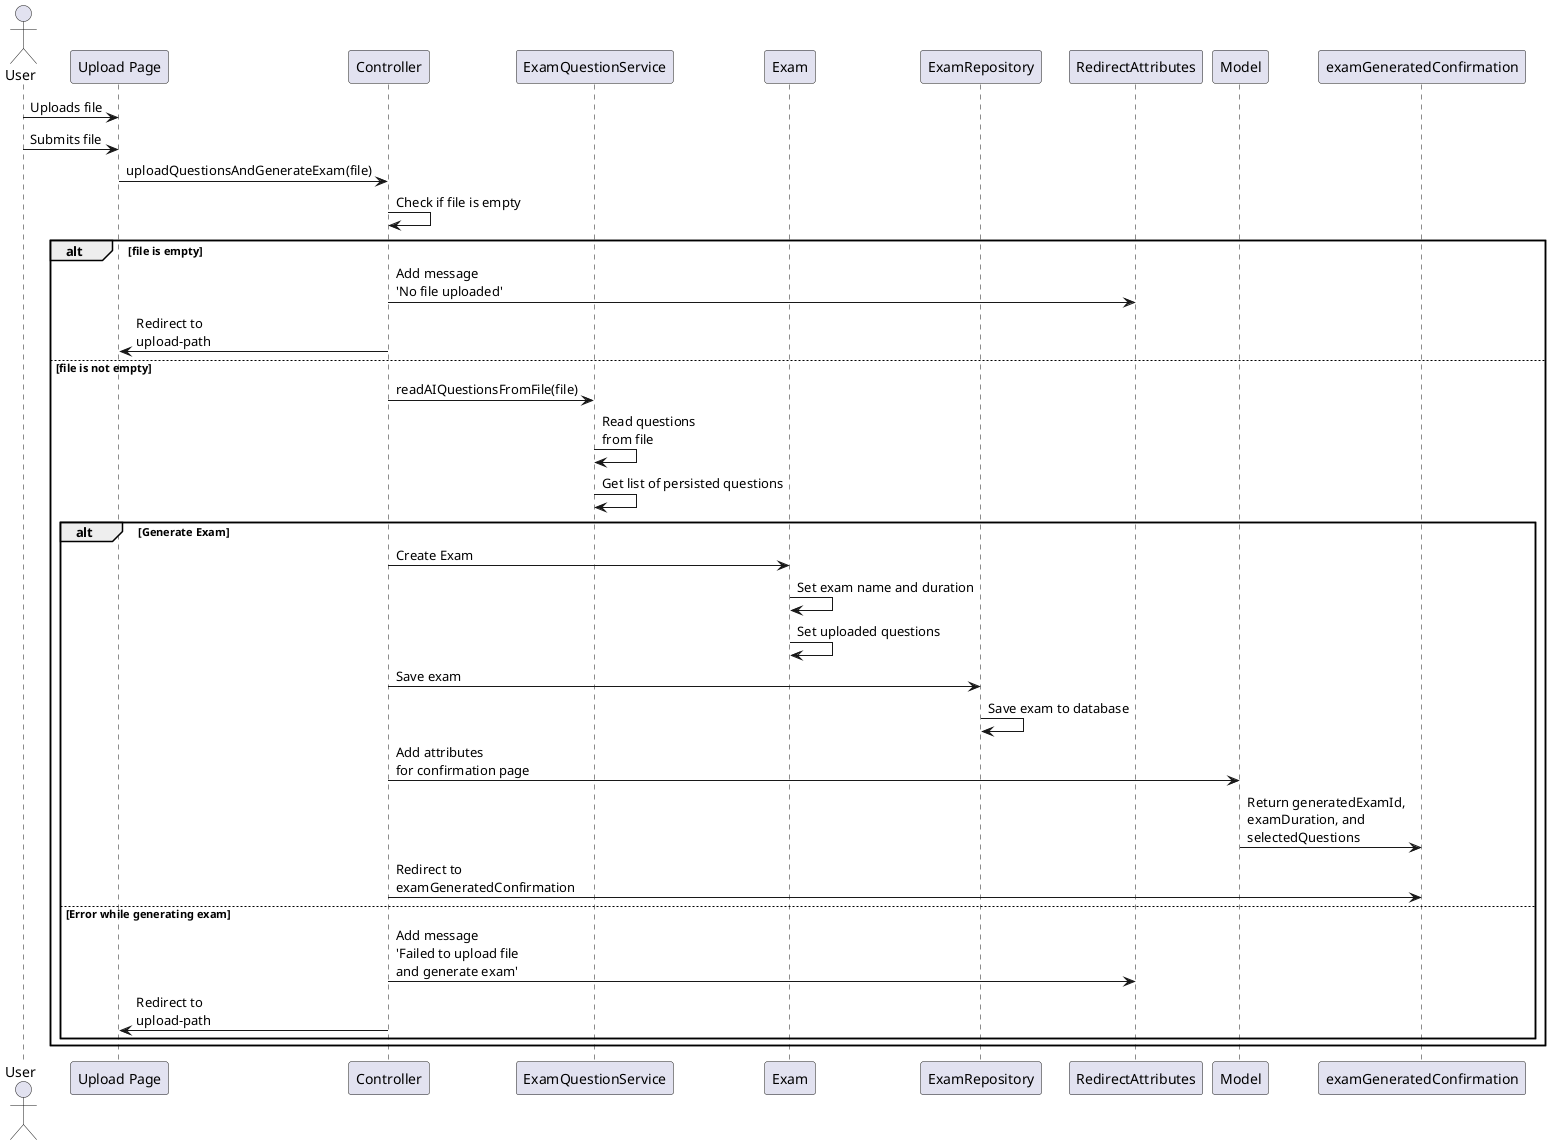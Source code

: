 @startuml

actor User
participant "Upload Page" as UploadPage
participant "Controller" as Controller
participant "ExamQuestionService" as ExamQuestionService
participant "Exam" as Exam
participant "ExamRepository" as ExamRepository
participant "RedirectAttributes" as RedirectAttributes
participant "Model" as Model
participant "examGeneratedConfirmation" as ExamConfirmationPage

User -> UploadPage: Uploads file
User -> UploadPage: Submits file

UploadPage -> Controller: uploadQuestionsAndGenerateExam(file)

Controller -> Controller: Check if file is empty
alt file is empty
    Controller -> RedirectAttributes: Add message\n'No file uploaded'
    Controller -> UploadPage: Redirect to\nupload-path
else file is not empty
    Controller -> ExamQuestionService: readAIQuestionsFromFile(file)
    ExamQuestionService -> ExamQuestionService: Read questions\nfrom file
    ExamQuestionService -> ExamQuestionService: Get list of persisted questions

    alt Generate Exam
        Controller -> Exam: Create Exam
        Exam -> Exam: Set exam name and duration
        Exam -> Exam: Set uploaded questions
        Controller -> ExamRepository: Save exam
        ExamRepository -> ExamRepository: Save exam to database
        Controller -> Model: Add attributes\nfor confirmation page
        Model -> ExamConfirmationPage: Return generatedExamId,\nexamDuration, and\nselectedQuestions
        Controller -> ExamConfirmationPage: Redirect to\nexamGeneratedConfirmation
    else Error while generating exam
        Controller -> RedirectAttributes: Add message\n'Failed to upload file\nand generate exam'
        Controller -> UploadPage: Redirect to\nupload-path
    end
end

@enduml
